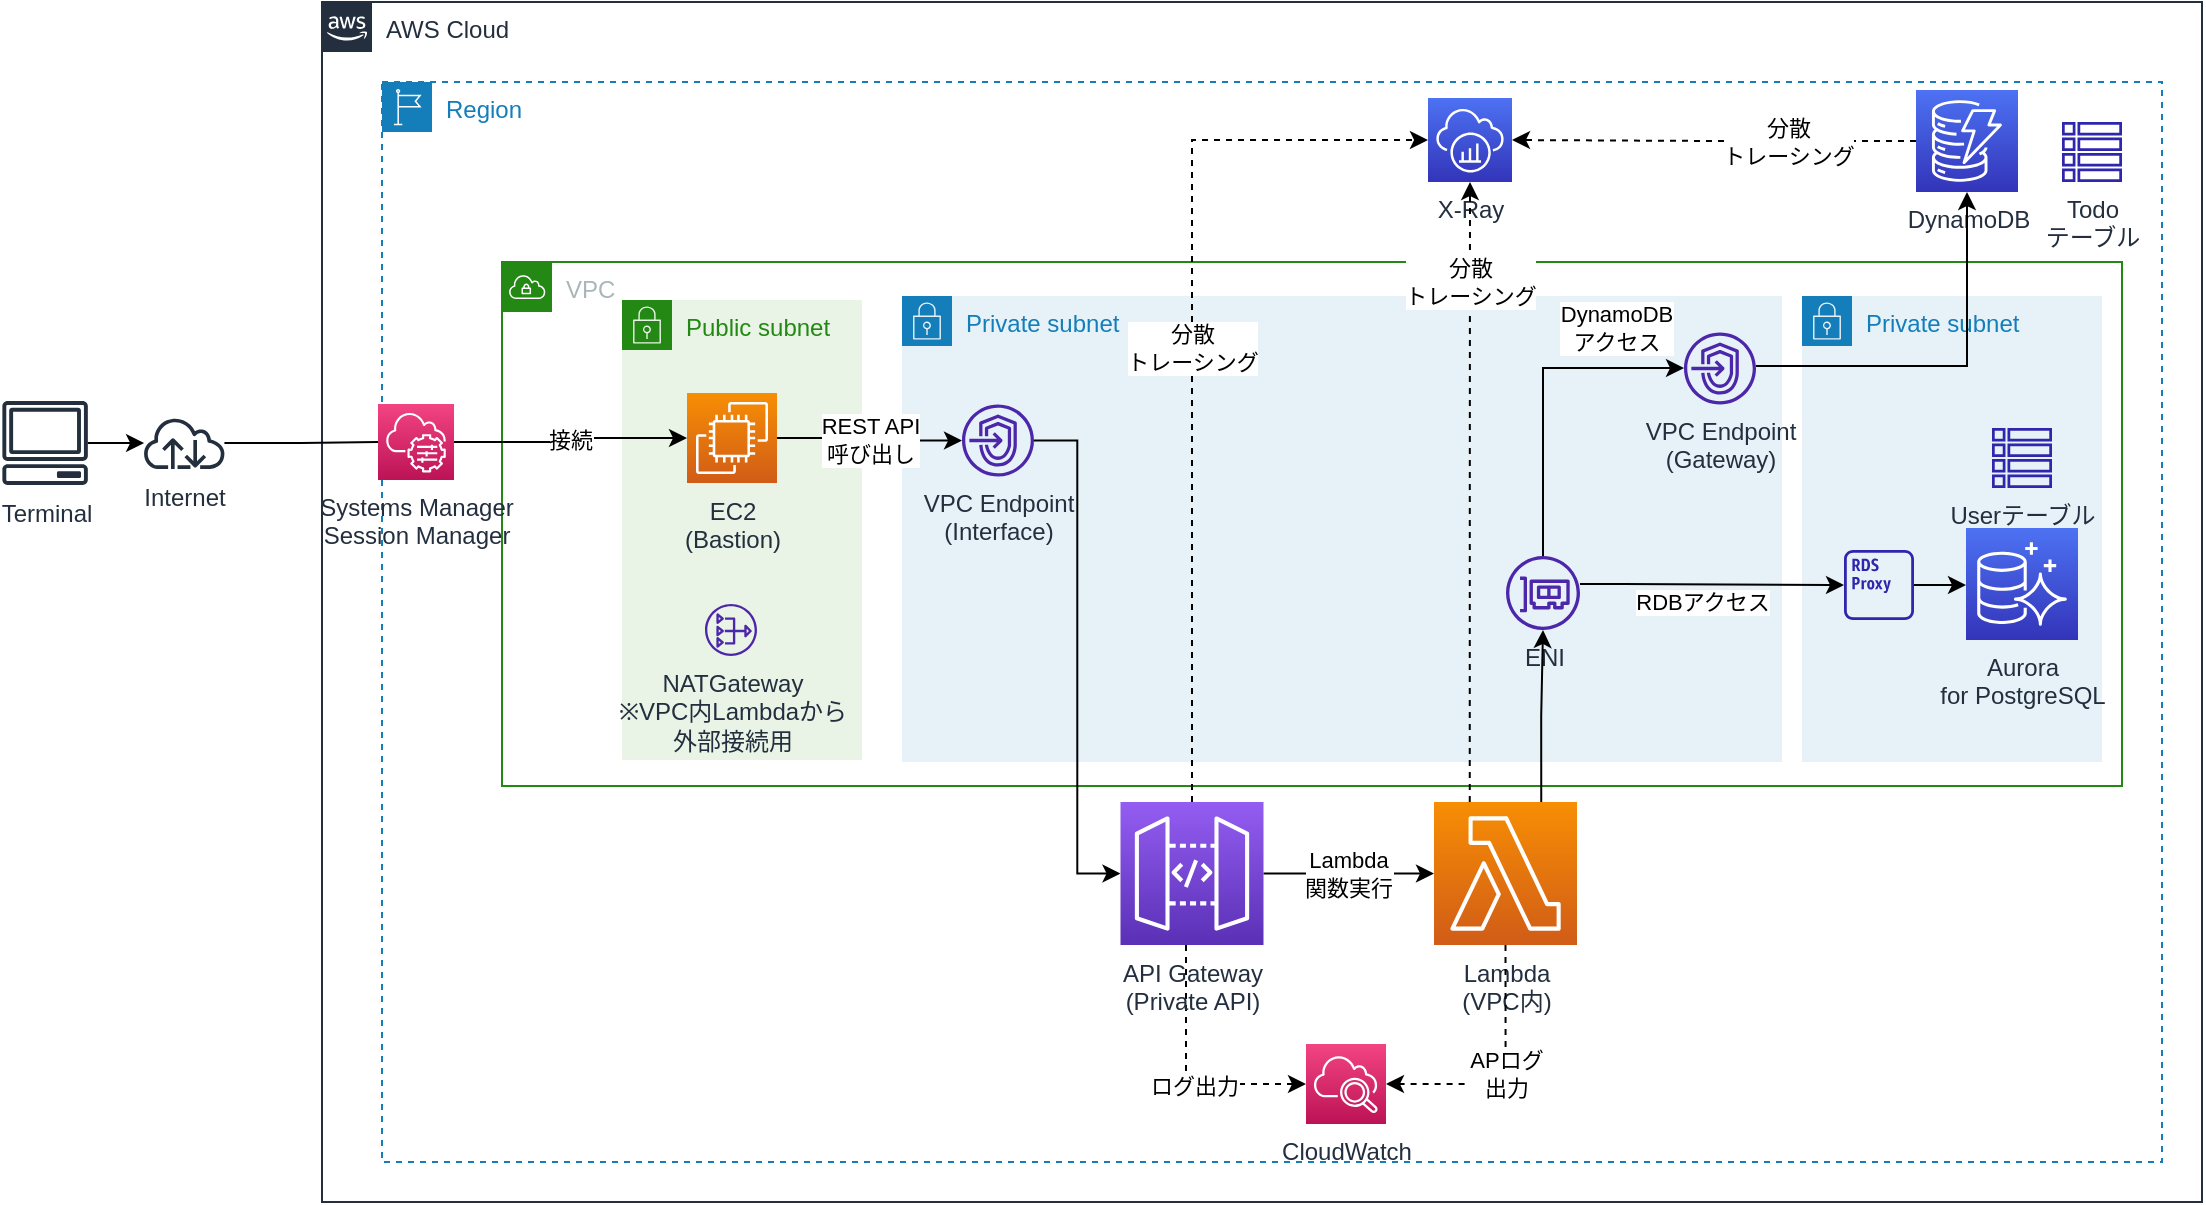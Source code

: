 <mxfile version="20.7.4" type="device" pages="2"><diagram id="Ht1M8jgEwFfnCIfOTk4-" name="Page-1"><mxGraphModel dx="1793" dy="710" grid="1" gridSize="10" guides="1" tooltips="1" connect="1" arrows="1" fold="1" page="1" pageScale="1" pageWidth="1169" pageHeight="827" math="0" shadow="0"><root><mxCell id="0"/><mxCell id="1" parent="0"/><mxCell id="rJHkaKQiRht_rXvInmyD-1" value="AWS Cloud" style="points=[[0,0],[0.25,0],[0.5,0],[0.75,0],[1,0],[1,0.25],[1,0.5],[1,0.75],[1,1],[0.75,1],[0.5,1],[0.25,1],[0,1],[0,0.75],[0,0.5],[0,0.25]];outlineConnect=0;gradientColor=none;html=1;whiteSpace=wrap;fontSize=12;fontStyle=0;container=1;pointerEvents=0;collapsible=0;recursiveResize=0;shape=mxgraph.aws4.group;grIcon=mxgraph.aws4.group_aws_cloud_alt;strokeColor=#232F3E;fillColor=none;verticalAlign=top;align=left;spacingLeft=30;fontColor=#232F3E;dashed=0;" parent="1" vertex="1"><mxGeometry x="210" y="70" width="940" height="600" as="geometry"/></mxCell><mxCell id="M81tk9ODffgYtA-t_urt-1" value="Region" style="points=[[0,0],[0.25,0],[0.5,0],[0.75,0],[1,0],[1,0.25],[1,0.5],[1,0.75],[1,1],[0.75,1],[0.5,1],[0.25,1],[0,1],[0,0.75],[0,0.5],[0,0.25]];outlineConnect=0;gradientColor=none;html=1;whiteSpace=wrap;fontSize=12;fontStyle=0;container=1;pointerEvents=0;collapsible=0;recursiveResize=0;shape=mxgraph.aws4.group;grIcon=mxgraph.aws4.group_region;strokeColor=#147EBA;fillColor=none;verticalAlign=top;align=left;spacingLeft=30;fontColor=#147EBA;dashed=1;" parent="rJHkaKQiRht_rXvInmyD-1" vertex="1"><mxGeometry x="30" y="40" width="890" height="540" as="geometry"/></mxCell><mxCell id="M81tk9ODffgYtA-t_urt-5" value="ログ出力" style="edgeStyle=orthogonalEdgeStyle;rounded=0;orthogonalLoop=1;jettySize=auto;html=1;entryX=0;entryY=0.5;entryDx=0;entryDy=0;entryPerimeter=0;dashed=1;" parent="M81tk9ODffgYtA-t_urt-1" source="rJHkaKQiRht_rXvInmyD-12" target="M81tk9ODffgYtA-t_urt-3" edge="1"><mxGeometry x="0.128" relative="1" as="geometry"><mxPoint y="1" as="offset"/><Array as="points"><mxPoint x="402" y="380"/></Array></mxGeometry></mxCell><mxCell id="M81tk9ODffgYtA-t_urt-3" value="CloudWatch" style="sketch=0;points=[[0,0,0],[0.25,0,0],[0.5,0,0],[0.75,0,0],[1,0,0],[0,1,0],[0.25,1,0],[0.5,1,0],[0.75,1,0],[1,1,0],[0,0.25,0],[0,0.5,0],[0,0.75,0],[1,0.25,0],[1,0.5,0],[1,0.75,0]];points=[[0,0,0],[0.25,0,0],[0.5,0,0],[0.75,0,0],[1,0,0],[0,1,0],[0.25,1,0],[0.5,1,0],[0.75,1,0],[1,1,0],[0,0.25,0],[0,0.5,0],[0,0.75,0],[1,0.25,0],[1,0.5,0],[1,0.75,0]];outlineConnect=0;fontColor=#232F3E;gradientColor=#F34482;gradientDirection=north;fillColor=#BC1356;strokeColor=#ffffff;dashed=0;verticalLabelPosition=bottom;verticalAlign=top;align=center;html=1;fontSize=12;fontStyle=0;aspect=fixed;shape=mxgraph.aws4.resourceIcon;resIcon=mxgraph.aws4.cloudwatch_2;" parent="M81tk9ODffgYtA-t_urt-1" vertex="1"><mxGeometry x="462" y="481" width="40" height="40" as="geometry"/></mxCell><mxCell id="M81tk9ODffgYtA-t_urt-4" value="X-Ray" style="sketch=0;points=[[0,0,0],[0.25,0,0],[0.5,0,0],[0.75,0,0],[1,0,0],[0,1,0],[0.25,1,0],[0.5,1,0],[0.75,1,0],[1,1,0],[0,0.25,0],[0,0.5,0],[0,0.75,0],[1,0.25,0],[1,0.5,0],[1,0.75,0]];outlineConnect=0;fontColor=#232F3E;gradientColor=#4D72F3;gradientDirection=north;fillColor=#3334B9;strokeColor=#ffffff;dashed=0;verticalLabelPosition=bottom;verticalAlign=top;align=center;html=1;fontSize=12;fontStyle=0;aspect=fixed;shape=mxgraph.aws4.resourceIcon;resIcon=mxgraph.aws4.xray;" parent="M81tk9ODffgYtA-t_urt-1" vertex="1"><mxGeometry x="523" y="8" width="42" height="42" as="geometry"/></mxCell><mxCell id="M81tk9ODffgYtA-t_urt-10" value="分散&lt;br&gt;トレーシング" style="edgeStyle=orthogonalEdgeStyle;rounded=0;orthogonalLoop=1;jettySize=auto;html=1;entryX=1;entryY=0.5;entryDx=0;entryDy=0;entryPerimeter=0;dashed=1;exitX=0;exitY=0.5;exitDx=0;exitDy=0;exitPerimeter=0;" parent="M81tk9ODffgYtA-t_urt-1" source="M81tk9ODffgYtA-t_urt-8" target="M81tk9ODffgYtA-t_urt-4" edge="1"><mxGeometry x="-0.365" relative="1" as="geometry"><mxPoint as="offset"/></mxGeometry></mxCell><mxCell id="rJHkaKQiRht_rXvInmyD-7" value="VPC" style="points=[[0,0],[0.25,0],[0.5,0],[0.75,0],[1,0],[1,0.25],[1,0.5],[1,0.75],[1,1],[0.75,1],[0.5,1],[0.25,1],[0,1],[0,0.75],[0,0.5],[0,0.25]];outlineConnect=0;gradientColor=none;html=1;whiteSpace=wrap;fontSize=12;fontStyle=0;container=1;pointerEvents=0;collapsible=0;recursiveResize=0;shape=mxgraph.aws4.group;grIcon=mxgraph.aws4.group_vpc;strokeColor=#248814;fillColor=none;verticalAlign=top;align=left;spacingLeft=30;fontColor=#AAB7B8;dashed=0;" parent="M81tk9ODffgYtA-t_urt-1" vertex="1"><mxGeometry x="60" y="90" width="810" height="262" as="geometry"/></mxCell><mxCell id="rJHkaKQiRht_rXvInmyD-8" value="Private subnet" style="points=[[0,0],[0.25,0],[0.5,0],[0.75,0],[1,0],[1,0.25],[1,0.5],[1,0.75],[1,1],[0.75,1],[0.5,1],[0.25,1],[0,1],[0,0.75],[0,0.5],[0,0.25]];outlineConnect=0;gradientColor=none;html=1;whiteSpace=wrap;fontSize=12;fontStyle=0;container=1;pointerEvents=0;collapsible=0;recursiveResize=0;shape=mxgraph.aws4.group;grIcon=mxgraph.aws4.group_security_group;grStroke=0;strokeColor=#147EBA;fillColor=#E6F2F8;verticalAlign=top;align=left;spacingLeft=30;fontColor=#147EBA;dashed=0;" parent="rJHkaKQiRht_rXvInmyD-7" vertex="1"><mxGeometry x="200" y="17" width="440" height="233" as="geometry"/></mxCell><mxCell id="g5rE84nSCS59Ox80AWrr-3" value="ENI" style="sketch=0;outlineConnect=0;fontColor=#232F3E;gradientColor=none;fillColor=#4D27AA;strokeColor=none;dashed=0;verticalLabelPosition=bottom;verticalAlign=top;align=center;html=1;fontSize=12;fontStyle=0;aspect=fixed;pointerEvents=1;shape=mxgraph.aws4.elastic_network_interface;" parent="rJHkaKQiRht_rXvInmyD-8" vertex="1"><mxGeometry x="302" y="130" width="37" height="37" as="geometry"/></mxCell><mxCell id="nYqGRo5DR5OToJPDR2oZ-7" value="DynamoDB&lt;br&gt;アクセス" style="edgeStyle=orthogonalEdgeStyle;rounded=0;orthogonalLoop=1;jettySize=auto;html=1;" parent="rJHkaKQiRht_rXvInmyD-8" source="g5rE84nSCS59Ox80AWrr-3" target="nYqGRo5DR5OToJPDR2oZ-4" edge="1"><mxGeometry x="0.569" y="20" relative="1" as="geometry"><Array as="points"><mxPoint x="321" y="36"/></Array><mxPoint x="1" as="offset"/></mxGeometry></mxCell><mxCell id="g5rE84nSCS59Ox80AWrr-5" value="VPC Endpoint&lt;br&gt;(Interface)" style="sketch=0;outlineConnect=0;fontColor=#232F3E;gradientColor=none;fillColor=#4D27AA;strokeColor=none;dashed=0;verticalLabelPosition=bottom;verticalAlign=top;align=center;html=1;fontSize=12;fontStyle=0;aspect=fixed;pointerEvents=1;shape=mxgraph.aws4.endpoints;" parent="rJHkaKQiRht_rXvInmyD-8" vertex="1"><mxGeometry x="30" y="54.25" width="36" height="36" as="geometry"/></mxCell><mxCell id="nYqGRo5DR5OToJPDR2oZ-4" value="VPC Endpoint&lt;br&gt;(Gateway)" style="sketch=0;outlineConnect=0;fontColor=#232F3E;gradientColor=none;fillColor=#4D27AA;strokeColor=none;dashed=0;verticalLabelPosition=bottom;verticalAlign=top;align=center;html=1;fontSize=12;fontStyle=0;aspect=fixed;pointerEvents=1;shape=mxgraph.aws4.endpoints;" parent="rJHkaKQiRht_rXvInmyD-8" vertex="1"><mxGeometry x="391" y="18.25" width="36" height="36" as="geometry"/></mxCell><mxCell id="rJHkaKQiRht_rXvInmyD-9" value="Public subnet" style="points=[[0,0],[0.25,0],[0.5,0],[0.75,0],[1,0],[1,0.25],[1,0.5],[1,0.75],[1,1],[0.75,1],[0.5,1],[0.25,1],[0,1],[0,0.75],[0,0.5],[0,0.25]];outlineConnect=0;gradientColor=none;html=1;whiteSpace=wrap;fontSize=12;fontStyle=0;container=1;pointerEvents=0;collapsible=0;recursiveResize=0;shape=mxgraph.aws4.group;grIcon=mxgraph.aws4.group_security_group;grStroke=0;strokeColor=#248814;fillColor=#E9F3E6;verticalAlign=top;align=left;spacingLeft=30;fontColor=#248814;dashed=0;" parent="rJHkaKQiRht_rXvInmyD-7" vertex="1"><mxGeometry x="60" y="19" width="120" height="230" as="geometry"/></mxCell><mxCell id="rJHkaKQiRht_rXvInmyD-10" value="EC2&lt;br&gt;(Bastion)" style="sketch=0;points=[[0,0,0],[0.25,0,0],[0.5,0,0],[0.75,0,0],[1,0,0],[0,1,0],[0.25,1,0],[0.5,1,0],[0.75,1,0],[1,1,0],[0,0.25,0],[0,0.5,0],[0,0.75,0],[1,0.25,0],[1,0.5,0],[1,0.75,0]];outlineConnect=0;fontColor=#232F3E;gradientColor=#F78E04;gradientDirection=north;fillColor=#D05C17;strokeColor=#ffffff;dashed=0;verticalLabelPosition=bottom;verticalAlign=top;align=center;html=1;fontSize=12;fontStyle=0;aspect=fixed;shape=mxgraph.aws4.resourceIcon;resIcon=mxgraph.aws4.ec2;" parent="rJHkaKQiRht_rXvInmyD-9" vertex="1"><mxGeometry x="32.5" y="46.5" width="45" height="45" as="geometry"/></mxCell><mxCell id="uO52zsDwLF9i-WyXfXXc-1" value="NATGateway&lt;br&gt;※VPC内Lambdaから&lt;br&gt;外部接続用" style="sketch=0;outlineConnect=0;fontColor=#232F3E;gradientColor=none;fillColor=#4D27AA;strokeColor=none;dashed=0;verticalLabelPosition=bottom;verticalAlign=top;align=center;html=1;fontSize=12;fontStyle=0;aspect=fixed;pointerEvents=1;shape=mxgraph.aws4.nat_gateway;" parent="rJHkaKQiRht_rXvInmyD-9" vertex="1"><mxGeometry x="41.5" y="152" width="26" height="26" as="geometry"/></mxCell><mxCell id="rJHkaKQiRht_rXvInmyD-19" value="REST API&lt;br&gt;呼び出し" style="edgeStyle=orthogonalEdgeStyle;rounded=0;orthogonalLoop=1;jettySize=auto;html=1;" parent="rJHkaKQiRht_rXvInmyD-7" source="rJHkaKQiRht_rXvInmyD-10" target="g5rE84nSCS59Ox80AWrr-5" edge="1"><mxGeometry relative="1" as="geometry"><mxPoint x="223.5" y="119" as="sourcePoint"/><mxPoint x="230.0" y="91.5" as="targetPoint"/></mxGeometry></mxCell><mxCell id="nYqGRo5DR5OToJPDR2oZ-9" value="Private subnet" style="points=[[0,0],[0.25,0],[0.5,0],[0.75,0],[1,0],[1,0.25],[1,0.5],[1,0.75],[1,1],[0.75,1],[0.5,1],[0.25,1],[0,1],[0,0.75],[0,0.5],[0,0.25]];outlineConnect=0;gradientColor=none;html=1;whiteSpace=wrap;fontSize=12;fontStyle=0;container=1;pointerEvents=0;collapsible=0;recursiveResize=0;shape=mxgraph.aws4.group;grIcon=mxgraph.aws4.group_security_group;grStroke=0;strokeColor=#147EBA;fillColor=#E6F2F8;verticalAlign=top;align=left;spacingLeft=30;fontColor=#147EBA;dashed=0;" parent="rJHkaKQiRht_rXvInmyD-7" vertex="1"><mxGeometry x="650" y="17" width="150" height="233" as="geometry"/></mxCell><mxCell id="nYqGRo5DR5OToJPDR2oZ-10" value="Aurora&lt;br&gt;for PostgreSQL" style="sketch=0;points=[[0,0,0],[0.25,0,0],[0.5,0,0],[0.75,0,0],[1,0,0],[0,1,0],[0.25,1,0],[0.5,1,0],[0.75,1,0],[1,1,0],[0,0.25,0],[0,0.5,0],[0,0.75,0],[1,0.25,0],[1,0.5,0],[1,0.75,0]];outlineConnect=0;fontColor=#232F3E;gradientColor=#4D72F3;gradientDirection=north;fillColor=#3334B9;strokeColor=#ffffff;dashed=0;verticalLabelPosition=bottom;verticalAlign=top;align=center;html=1;fontSize=12;fontStyle=0;aspect=fixed;shape=mxgraph.aws4.resourceIcon;resIcon=mxgraph.aws4.aurora;" parent="nYqGRo5DR5OToJPDR2oZ-9" vertex="1"><mxGeometry x="82" y="116" width="56" height="56" as="geometry"/></mxCell><mxCell id="g5rE84nSCS59Ox80AWrr-2" value="Userテーブル" style="sketch=0;outlineConnect=0;fontColor=#232F3E;gradientColor=none;fillColor=#2E27AD;strokeColor=none;dashed=0;verticalLabelPosition=bottom;verticalAlign=top;align=center;html=1;fontSize=12;fontStyle=0;aspect=fixed;pointerEvents=1;shape=mxgraph.aws4.table;" parent="nYqGRo5DR5OToJPDR2oZ-9" vertex="1"><mxGeometry x="95" y="66" width="30" height="30" as="geometry"/></mxCell><mxCell id="rJHkaKQiRht_rXvInmyD-20" style="edgeStyle=orthogonalEdgeStyle;rounded=0;orthogonalLoop=1;jettySize=auto;html=1;entryX=0;entryY=0.5;entryDx=0;entryDy=0;entryPerimeter=0;" parent="M81tk9ODffgYtA-t_urt-1" source="g5rE84nSCS59Ox80AWrr-5" target="rJHkaKQiRht_rXvInmyD-12" edge="1"><mxGeometry relative="1" as="geometry"><mxPoint x="329.0" y="181.5" as="sourcePoint"/></mxGeometry></mxCell><mxCell id="rJHkaKQiRht_rXvInmyD-11" value="Lambda&lt;br&gt;(VPC内)" style="sketch=0;points=[[0,0,0],[0.25,0,0],[0.5,0,0],[0.75,0,0],[1,0,0],[0,1,0],[0.25,1,0],[0.5,1,0],[0.75,1,0],[1,1,0],[0,0.25,0],[0,0.5,0],[0,0.75,0],[1,0.25,0],[1,0.5,0],[1,0.75,0]];outlineConnect=0;fontColor=#232F3E;gradientColor=#F78E04;gradientDirection=north;fillColor=#D05C17;strokeColor=#ffffff;dashed=0;verticalLabelPosition=bottom;verticalAlign=top;align=center;html=1;fontSize=12;fontStyle=0;aspect=fixed;shape=mxgraph.aws4.resourceIcon;resIcon=mxgraph.aws4.lambda;" parent="M81tk9ODffgYtA-t_urt-1" vertex="1"><mxGeometry x="526" y="360" width="71.5" height="71.5" as="geometry"/></mxCell><mxCell id="nYqGRo5DR5OToJPDR2oZ-6" value="Lambda&lt;br&gt;関数実行" style="edgeStyle=orthogonalEdgeStyle;rounded=0;orthogonalLoop=1;jettySize=auto;html=1;entryX=0;entryY=0.5;entryDx=0;entryDy=0;entryPerimeter=0;" parent="M81tk9ODffgYtA-t_urt-1" source="rJHkaKQiRht_rXvInmyD-12" target="rJHkaKQiRht_rXvInmyD-11" edge="1"><mxGeometry relative="1" as="geometry"/></mxCell><mxCell id="rJHkaKQiRht_rXvInmyD-12" value="API Gateway&lt;br&gt;(Private API)" style="sketch=0;points=[[0,0,0],[0.25,0,0],[0.5,0,0],[0.75,0,0],[1,0,0],[0,1,0],[0.25,1,0],[0.5,1,0],[0.75,1,0],[1,1,0],[0,0.25,0],[0,0.5,0],[0,0.75,0],[1,0.25,0],[1,0.5,0],[1,0.75,0]];outlineConnect=0;fontColor=#232F3E;gradientColor=#945DF2;gradientDirection=north;fillColor=#5A30B5;strokeColor=#ffffff;dashed=0;verticalLabelPosition=bottom;verticalAlign=top;align=center;html=1;fontSize=12;fontStyle=0;aspect=fixed;shape=mxgraph.aws4.resourceIcon;resIcon=mxgraph.aws4.api_gateway;" parent="M81tk9ODffgYtA-t_urt-1" vertex="1"><mxGeometry x="369.25" y="360" width="71.5" height="71.5" as="geometry"/></mxCell><mxCell id="M81tk9ODffgYtA-t_urt-8" value="DynamoDB" style="sketch=0;points=[[0,0,0],[0.25,0,0],[0.5,0,0],[0.75,0,0],[1,0,0],[0,1,0],[0.25,1,0],[0.5,1,0],[0.75,1,0],[1,1,0],[0,0.25,0],[0,0.5,0],[0,0.75,0],[1,0.25,0],[1,0.5,0],[1,0.75,0]];outlineConnect=0;fontColor=#232F3E;gradientColor=#4D72F3;gradientDirection=north;fillColor=#3334B9;strokeColor=#ffffff;dashed=0;verticalLabelPosition=bottom;verticalAlign=top;align=center;html=1;fontSize=12;fontStyle=0;aspect=fixed;shape=mxgraph.aws4.resourceIcon;resIcon=mxgraph.aws4.dynamodb;" parent="M81tk9ODffgYtA-t_urt-1" vertex="1"><mxGeometry x="767" y="4" width="51" height="51" as="geometry"/></mxCell><mxCell id="nYqGRo5DR5OToJPDR2oZ-8" style="edgeStyle=orthogonalEdgeStyle;rounded=0;orthogonalLoop=1;jettySize=auto;html=1;entryX=0.5;entryY=1;entryDx=0;entryDy=0;entryPerimeter=0;" parent="M81tk9ODffgYtA-t_urt-1" source="nYqGRo5DR5OToJPDR2oZ-4" target="M81tk9ODffgYtA-t_urt-8" edge="1"><mxGeometry relative="1" as="geometry"><Array as="points"><mxPoint x="793" y="142"/></Array></mxGeometry></mxCell><mxCell id="rJHkaKQiRht_rXvInmyD-2" value="Terminal" style="sketch=0;outlineConnect=0;fontColor=#232F3E;gradientColor=none;fillColor=#232F3D;strokeColor=none;dashed=0;verticalLabelPosition=bottom;verticalAlign=top;align=center;html=1;fontSize=12;fontStyle=0;aspect=fixed;pointerEvents=1;shape=mxgraph.aws4.client;" parent="M81tk9ODffgYtA-t_urt-1" vertex="1"><mxGeometry x="-190" y="159.5" width="43.11" height="42" as="geometry"/></mxCell><mxCell id="rJHkaKQiRht_rXvInmyD-6" value="接続" style="edgeStyle=orthogonalEdgeStyle;rounded=0;orthogonalLoop=1;jettySize=auto;html=1;startArrow=none;" parent="M81tk9ODffgYtA-t_urt-1" source="uL9s27QlLp2h8kQSzJiS-4" target="rJHkaKQiRht_rXvInmyD-10" edge="1"><mxGeometry relative="1" as="geometry"><mxPoint x="50" y="262" as="targetPoint"/></mxGeometry></mxCell><mxCell id="rJHkaKQiRht_rXvInmyD-3" value="Internet" style="sketch=0;outlineConnect=0;fontColor=#232F3E;gradientColor=none;fillColor=#232F3D;strokeColor=none;dashed=0;verticalLabelPosition=bottom;verticalAlign=top;align=center;html=1;fontSize=12;fontStyle=0;aspect=fixed;pointerEvents=1;shape=mxgraph.aws4.internet;" parent="M81tk9ODffgYtA-t_urt-1" vertex="1"><mxGeometry x="-120" y="167.5" width="42.25" height="26" as="geometry"/></mxCell><mxCell id="rJHkaKQiRht_rXvInmyD-5" style="edgeStyle=orthogonalEdgeStyle;rounded=0;orthogonalLoop=1;jettySize=auto;html=1;" parent="M81tk9ODffgYtA-t_urt-1" source="rJHkaKQiRht_rXvInmyD-2" target="rJHkaKQiRht_rXvInmyD-3" edge="1"><mxGeometry relative="1" as="geometry"/></mxCell><mxCell id="uL9s27QlLp2h8kQSzJiS-4" value="Systems Manager&lt;br&gt;Session Manager" style="sketch=0;points=[[0,0,0],[0.25,0,0],[0.5,0,0],[0.75,0,0],[1,0,0],[0,1,0],[0.25,1,0],[0.5,1,0],[0.75,1,0],[1,1,0],[0,0.25,0],[0,0.5,0],[0,0.75,0],[1,0.25,0],[1,0.5,0],[1,0.75,0]];points=[[0,0,0],[0.25,0,0],[0.5,0,0],[0.75,0,0],[1,0,0],[0,1,0],[0.25,1,0],[0.5,1,0],[0.75,1,0],[1,1,0],[0,0.25,0],[0,0.5,0],[0,0.75,0],[1,0.25,0],[1,0.5,0],[1,0.75,0]];outlineConnect=0;fontColor=#232F3E;gradientColor=#F34482;gradientDirection=north;fillColor=#BC1356;strokeColor=#ffffff;dashed=0;verticalLabelPosition=bottom;verticalAlign=top;align=center;html=1;fontSize=12;fontStyle=0;aspect=fixed;shape=mxgraph.aws4.resourceIcon;resIcon=mxgraph.aws4.systems_manager;" parent="M81tk9ODffgYtA-t_urt-1" vertex="1"><mxGeometry x="-2" y="161" width="38" height="38" as="geometry"/></mxCell><mxCell id="uL9s27QlLp2h8kQSzJiS-5" value="" style="edgeStyle=orthogonalEdgeStyle;rounded=0;orthogonalLoop=1;jettySize=auto;html=1;endArrow=none;" parent="M81tk9ODffgYtA-t_urt-1" source="rJHkaKQiRht_rXvInmyD-3" target="uL9s27QlLp2h8kQSzJiS-4" edge="1"><mxGeometry relative="1" as="geometry"><mxPoint x="128.5" y="180.5" as="targetPoint"/><mxPoint x="-78.791" y="180.5" as="sourcePoint"/></mxGeometry></mxCell><mxCell id="M81tk9ODffgYtA-t_urt-7" value="分散&lt;br&gt;トレーシング" style="edgeStyle=orthogonalEdgeStyle;rounded=0;orthogonalLoop=1;jettySize=auto;html=1;exitX=0.25;exitY=0;exitDx=0;exitDy=0;exitPerimeter=0;dashed=1;entryX=0.5;entryY=1;entryDx=0;entryDy=0;entryPerimeter=0;" parent="M81tk9ODffgYtA-t_urt-1" source="rJHkaKQiRht_rXvInmyD-11" target="M81tk9ODffgYtA-t_urt-4" edge="1"><mxGeometry x="0.679" relative="1" as="geometry"><mxPoint x="721" y="176" as="targetPoint"/><mxPoint as="offset"/></mxGeometry></mxCell><mxCell id="uL9s27QlLp2h8kQSzJiS-2" value="分散&lt;br style=&quot;border-color: var(--border-color);&quot;&gt;トレーシング" style="edgeStyle=orthogonalEdgeStyle;rounded=0;orthogonalLoop=1;jettySize=auto;html=1;entryX=0;entryY=0.5;entryDx=0;entryDy=0;entryPerimeter=0;dashed=1;exitX=0.5;exitY=0;exitDx=0;exitDy=0;exitPerimeter=0;" parent="M81tk9ODffgYtA-t_urt-1" source="rJHkaKQiRht_rXvInmyD-12" target="M81tk9ODffgYtA-t_urt-4" edge="1"><mxGeometry x="0.011" relative="1" as="geometry"><mxPoint as="offset"/><mxPoint x="402" y="370" as="sourcePoint"/></mxGeometry></mxCell><mxCell id="M81tk9ODffgYtA-t_urt-6" value="APログ&lt;br&gt;出力" style="edgeStyle=orthogonalEdgeStyle;rounded=0;orthogonalLoop=1;jettySize=auto;html=1;entryX=1;entryY=0.5;entryDx=0;entryDy=0;entryPerimeter=0;dashed=1;exitX=0.5;exitY=1;exitDx=0;exitDy=0;exitPerimeter=0;" parent="M81tk9ODffgYtA-t_urt-1" source="rJHkaKQiRht_rXvInmyD-11" target="M81tk9ODffgYtA-t_urt-3" edge="1"><mxGeometry relative="1" as="geometry"/></mxCell><mxCell id="HWqCLhfxegmeQF-xG97Q-3" style="edgeStyle=orthogonalEdgeStyle;rounded=0;orthogonalLoop=1;jettySize=auto;html=1;" parent="M81tk9ODffgYtA-t_urt-1" source="HWqCLhfxegmeQF-xG97Q-1" target="nYqGRo5DR5OToJPDR2oZ-10" edge="1"><mxGeometry relative="1" as="geometry"><Array as="points"><mxPoint x="810" y="251"/><mxPoint x="810" y="251"/></Array></mxGeometry></mxCell><mxCell id="HWqCLhfxegmeQF-xG97Q-1" value="" style="sketch=0;outlineConnect=0;fontColor=#232F3E;gradientColor=none;fillColor=#2E27AD;strokeColor=none;dashed=0;verticalLabelPosition=bottom;verticalAlign=top;align=center;html=1;fontSize=12;fontStyle=0;aspect=fixed;pointerEvents=1;shape=mxgraph.aws4.rds_proxy_alt;" parent="M81tk9ODffgYtA-t_urt-1" vertex="1"><mxGeometry x="731" y="234" width="35" height="35" as="geometry"/></mxCell><mxCell id="HWqCLhfxegmeQF-xG97Q-2" value="RDBアクセス" style="edgeStyle=orthogonalEdgeStyle;rounded=0;orthogonalLoop=1;jettySize=auto;html=1;entryX=0;entryY=0.5;entryDx=0;entryDy=0;entryPerimeter=0;endArrow=classic;endFill=1;" parent="M81tk9ODffgYtA-t_urt-1" source="g5rE84nSCS59Ox80AWrr-3" target="HWqCLhfxegmeQF-xG97Q-1" edge="1"><mxGeometry x="-0.075" y="-9" relative="1" as="geometry"><mxPoint x="837.5" y="380.1" as="sourcePoint"/><mxPoint x="1010" y="380" as="targetPoint"/><Array as="points"><mxPoint x="620" y="251"/><mxPoint x="620" y="252"/></Array><mxPoint as="offset"/></mxGeometry></mxCell><mxCell id="g5rE84nSCS59Ox80AWrr-1" value="Todo&lt;br&gt;テーブル" style="sketch=0;outlineConnect=0;fontColor=#232F3E;gradientColor=none;fillColor=#2E27AD;strokeColor=none;dashed=0;verticalLabelPosition=bottom;verticalAlign=top;align=center;html=1;fontSize=12;fontStyle=0;aspect=fixed;pointerEvents=1;shape=mxgraph.aws4.table;" parent="M81tk9ODffgYtA-t_urt-1" vertex="1"><mxGeometry x="840" y="20" width="30" height="30" as="geometry"/></mxCell><mxCell id="g5rE84nSCS59Ox80AWrr-4" style="edgeStyle=orthogonalEdgeStyle;rounded=0;orthogonalLoop=1;jettySize=auto;html=1;exitX=0.75;exitY=0;exitDx=0;exitDy=0;exitPerimeter=0;" parent="M81tk9ODffgYtA-t_urt-1" source="rJHkaKQiRht_rXvInmyD-11" target="g5rE84nSCS59Ox80AWrr-3" edge="1"><mxGeometry relative="1" as="geometry"><mxPoint x="590" y="240" as="targetPoint"/></mxGeometry></mxCell></root></mxGraphModel></diagram><diagram name="old" id="FleFVJaoFSKQmOzFPf-v"><mxGraphModel dx="1808" dy="725" grid="1" gridSize="10" guides="1" tooltips="1" connect="1" arrows="1" fold="1" page="1" pageScale="1" pageWidth="1169" pageHeight="827" math="0" shadow="0"><root><mxCell id="4EWEumJMIvVIf6zmQgXh-0"/><mxCell id="4EWEumJMIvVIf6zmQgXh-1" parent="4EWEumJMIvVIf6zmQgXh-0"/><mxCell id="4EWEumJMIvVIf6zmQgXh-2" value="AWS Cloud" style="points=[[0,0],[0.25,0],[0.5,0],[0.75,0],[1,0],[1,0.25],[1,0.5],[1,0.75],[1,1],[0.75,1],[0.5,1],[0.25,1],[0,1],[0,0.75],[0,0.5],[0,0.25]];outlineConnect=0;gradientColor=none;html=1;whiteSpace=wrap;fontSize=12;fontStyle=0;container=1;pointerEvents=0;collapsible=0;recursiveResize=0;shape=mxgraph.aws4.group;grIcon=mxgraph.aws4.group_aws_cloud_alt;strokeColor=#232F3E;fillColor=none;verticalAlign=top;align=left;spacingLeft=30;fontColor=#232F3E;dashed=0;" vertex="1" parent="4EWEumJMIvVIf6zmQgXh-1"><mxGeometry x="280" y="120" width="790" height="430" as="geometry"/></mxCell><mxCell id="4EWEumJMIvVIf6zmQgXh-3" value="VPC" style="points=[[0,0],[0.25,0],[0.5,0],[0.75,0],[1,0],[1,0.25],[1,0.5],[1,0.75],[1,1],[0.75,1],[0.5,1],[0.25,1],[0,1],[0,0.75],[0,0.5],[0,0.25]];outlineConnect=0;gradientColor=none;html=1;whiteSpace=wrap;fontSize=12;fontStyle=0;container=1;pointerEvents=0;collapsible=0;recursiveResize=0;shape=mxgraph.aws4.group;grIcon=mxgraph.aws4.group_vpc;strokeColor=#248814;fillColor=none;verticalAlign=top;align=left;spacingLeft=30;fontColor=#AAB7B8;dashed=0;" vertex="1" parent="4EWEumJMIvVIf6zmQgXh-2"><mxGeometry x="100" y="98" width="320" height="212" as="geometry"/></mxCell><mxCell id="4EWEumJMIvVIf6zmQgXh-4" value="Private subnet" style="points=[[0,0],[0.25,0],[0.5,0],[0.75,0],[1,0],[1,0.25],[1,0.5],[1,0.75],[1,1],[0.75,1],[0.5,1],[0.25,1],[0,1],[0,0.75],[0,0.5],[0,0.25]];outlineConnect=0;gradientColor=none;html=1;whiteSpace=wrap;fontSize=12;fontStyle=0;container=1;pointerEvents=0;collapsible=0;recursiveResize=0;shape=mxgraph.aws4.group;grIcon=mxgraph.aws4.group_security_group;grStroke=0;strokeColor=#147EBA;fillColor=#E6F2F8;verticalAlign=top;align=left;spacingLeft=30;fontColor=#147EBA;dashed=0;" vertex="1" parent="4EWEumJMIvVIf6zmQgXh-3"><mxGeometry x="180" y="50" width="130" height="150" as="geometry"/></mxCell><mxCell id="4EWEumJMIvVIf6zmQgXh-5" value="VPC&lt;br&gt;Endpoint&lt;br&gt;(interface)" style="sketch=0;outlineConnect=0;fontColor=#232F3E;gradientColor=none;fillColor=#4D27AA;strokeColor=none;dashed=0;verticalLabelPosition=bottom;verticalAlign=top;align=center;html=1;fontSize=12;fontStyle=0;aspect=fixed;pointerEvents=1;shape=mxgraph.aws4.elastic_network_interface;" vertex="1" parent="4EWEumJMIvVIf6zmQgXh-4"><mxGeometry x="50" y="49.5" width="39" height="39" as="geometry"/></mxCell><mxCell id="4EWEumJMIvVIf6zmQgXh-6" value="Public subnet" style="points=[[0,0],[0.25,0],[0.5,0],[0.75,0],[1,0],[1,0.25],[1,0.5],[1,0.75],[1,1],[0.75,1],[0.5,1],[0.25,1],[0,1],[0,0.75],[0,0.5],[0,0.25]];outlineConnect=0;gradientColor=none;html=1;whiteSpace=wrap;fontSize=12;fontStyle=0;container=1;pointerEvents=0;collapsible=0;recursiveResize=0;shape=mxgraph.aws4.group;grIcon=mxgraph.aws4.group_security_group;grStroke=0;strokeColor=#248814;fillColor=#E9F3E6;verticalAlign=top;align=left;spacingLeft=30;fontColor=#248814;dashed=0;" vertex="1" parent="4EWEumJMIvVIf6zmQgXh-3"><mxGeometry x="60" y="50" width="110" height="150" as="geometry"/></mxCell><mxCell id="4EWEumJMIvVIf6zmQgXh-7" value="EC2&lt;br&gt;(Bastion)" style="sketch=0;points=[[0,0,0],[0.25,0,0],[0.5,0,0],[0.75,0,0],[1,0,0],[0,1,0],[0.25,1,0],[0.5,1,0],[0.75,1,0],[1,1,0],[0,0.25,0],[0,0.5,0],[0,0.75,0],[1,0.25,0],[1,0.5,0],[1,0.75,0]];outlineConnect=0;fontColor=#232F3E;gradientColor=#F78E04;gradientDirection=north;fillColor=#D05C17;strokeColor=#ffffff;dashed=0;verticalLabelPosition=bottom;verticalAlign=top;align=center;html=1;fontSize=12;fontStyle=0;aspect=fixed;shape=mxgraph.aws4.resourceIcon;resIcon=mxgraph.aws4.ec2;" vertex="1" parent="4EWEumJMIvVIf6zmQgXh-6"><mxGeometry x="32.5" y="46.5" width="45" height="45" as="geometry"/></mxCell><mxCell id="4EWEumJMIvVIf6zmQgXh-8" value="REST API&lt;br&gt;呼び出し" style="edgeStyle=orthogonalEdgeStyle;rounded=0;orthogonalLoop=1;jettySize=auto;html=1;" edge="1" parent="4EWEumJMIvVIf6zmQgXh-3" source="4EWEumJMIvVIf6zmQgXh-7" target="4EWEumJMIvVIf6zmQgXh-5"><mxGeometry relative="1" as="geometry"/></mxCell><mxCell id="4EWEumJMIvVIf6zmQgXh-9" value="APログ&lt;br&gt;出力" style="edgeStyle=orthogonalEdgeStyle;rounded=0;orthogonalLoop=1;jettySize=auto;html=1;entryX=1;entryY=0.5;entryDx=0;entryDy=0;entryPerimeter=0;dashed=1;exitX=0.5;exitY=1;exitDx=0;exitDy=0;exitPerimeter=0;" edge="1" parent="4EWEumJMIvVIf6zmQgXh-2" source="4EWEumJMIvVIf6zmQgXh-12" target="4EWEumJMIvVIf6zmQgXh-19"><mxGeometry relative="1" as="geometry"/></mxCell><mxCell id="4EWEumJMIvVIf6zmQgXh-10" value="分散&lt;br&gt;トレーシング" style="edgeStyle=orthogonalEdgeStyle;rounded=0;orthogonalLoop=1;jettySize=auto;html=1;exitX=0.5;exitY=0;exitDx=0;exitDy=0;exitPerimeter=0;dashed=1;entryX=0.5;entryY=1;entryDx=0;entryDy=0;entryPerimeter=0;" edge="1" parent="4EWEumJMIvVIf6zmQgXh-2" source="4EWEumJMIvVIf6zmQgXh-12" target="4EWEumJMIvVIf6zmQgXh-20"><mxGeometry x="-0.516" y="2" relative="1" as="geometry"><mxPoint x="601" y="110" as="targetPoint"/><mxPoint as="offset"/></mxGeometry></mxCell><mxCell id="4EWEumJMIvVIf6zmQgXh-11" style="edgeStyle=orthogonalEdgeStyle;rounded=0;orthogonalLoop=1;jettySize=auto;html=1;entryX=0;entryY=0.5;entryDx=0;entryDy=0;entryPerimeter=0;dashed=1;" edge="1" parent="4EWEumJMIvVIf6zmQgXh-2" source="4EWEumJMIvVIf6zmQgXh-12" target="4EWEumJMIvVIf6zmQgXh-22"><mxGeometry relative="1" as="geometry"/></mxCell><mxCell id="4EWEumJMIvVIf6zmQgXh-12" value="Lambda" style="sketch=0;points=[[0,0,0],[0.25,0,0],[0.5,0,0],[0.75,0,0],[1,0,0],[0,1,0],[0.25,1,0],[0.5,1,0],[0.75,1,0],[1,1,0],[0,0.25,0],[0,0.5,0],[0,0.75,0],[1,0.25,0],[1,0.5,0],[1,0.75,0]];outlineConnect=0;fontColor=#232F3E;gradientColor=#F78E04;gradientDirection=north;fillColor=#D05C17;strokeColor=#ffffff;dashed=0;verticalLabelPosition=bottom;verticalAlign=top;align=center;html=1;fontSize=12;fontStyle=0;aspect=fixed;shape=mxgraph.aws4.resourceIcon;resIcon=mxgraph.aws4.lambda;" vertex="1" parent="4EWEumJMIvVIf6zmQgXh-2"><mxGeometry x="540" y="181" width="71.5" height="71.5" as="geometry"/></mxCell><mxCell id="4EWEumJMIvVIf6zmQgXh-13" style="edgeStyle=orthogonalEdgeStyle;rounded=0;orthogonalLoop=1;jettySize=auto;html=1;entryX=0;entryY=0.5;entryDx=0;entryDy=0;entryPerimeter=0;" edge="1" parent="4EWEumJMIvVIf6zmQgXh-2" source="4EWEumJMIvVIf6zmQgXh-16" target="4EWEumJMIvVIf6zmQgXh-12"><mxGeometry relative="1" as="geometry"/></mxCell><mxCell id="4EWEumJMIvVIf6zmQgXh-14" value="ログ出力" style="edgeStyle=orthogonalEdgeStyle;rounded=0;orthogonalLoop=1;jettySize=auto;html=1;entryX=0;entryY=0.5;entryDx=0;entryDy=0;entryPerimeter=0;dashed=1;" edge="1" parent="4EWEumJMIvVIf6zmQgXh-2" source="4EWEumJMIvVIf6zmQgXh-16" target="4EWEumJMIvVIf6zmQgXh-19"><mxGeometry x="0.128" relative="1" as="geometry"><mxPoint y="1" as="offset"/></mxGeometry></mxCell><mxCell id="4EWEumJMIvVIf6zmQgXh-15" value="分散&lt;br style=&quot;border-color: var(--border-color);&quot;&gt;トレーシング" style="edgeStyle=orthogonalEdgeStyle;rounded=0;orthogonalLoop=1;jettySize=auto;html=1;entryX=0;entryY=0.5;entryDx=0;entryDy=0;entryPerimeter=0;exitX=0.5;exitY=0;exitDx=0;exitDy=0;exitPerimeter=0;dashed=1;" edge="1" parent="4EWEumJMIvVIf6zmQgXh-2" source="4EWEumJMIvVIf6zmQgXh-16" target="4EWEumJMIvVIf6zmQgXh-20"><mxGeometry x="-0.787" relative="1" as="geometry"><mxPoint as="offset"/></mxGeometry></mxCell><mxCell id="4EWEumJMIvVIf6zmQgXh-16" value="API&lt;br&gt;Gateway&lt;br&gt;(Private API)" style="sketch=0;points=[[0,0,0],[0.25,0,0],[0.5,0,0],[0.75,0,0],[1,0,0],[0,1,0],[0.25,1,0],[0.5,1,0],[0.75,1,0],[1,1,0],[0,0.25,0],[0,0.5,0],[0,0.75,0],[1,0.25,0],[1,0.5,0],[1,0.75,0]];outlineConnect=0;fontColor=#232F3E;gradientColor=#945DF2;gradientDirection=north;fillColor=#5A30B5;strokeColor=#ffffff;dashed=0;verticalLabelPosition=bottom;verticalAlign=top;align=center;html=1;fontSize=12;fontStyle=0;aspect=fixed;shape=mxgraph.aws4.resourceIcon;resIcon=mxgraph.aws4.api_gateway;" vertex="1" parent="4EWEumJMIvVIf6zmQgXh-2"><mxGeometry x="426" y="181" width="71.5" height="71.5" as="geometry"/></mxCell><mxCell id="4EWEumJMIvVIf6zmQgXh-17" style="edgeStyle=orthogonalEdgeStyle;rounded=0;orthogonalLoop=1;jettySize=auto;html=1;" edge="1" parent="4EWEumJMIvVIf6zmQgXh-2" source="4EWEumJMIvVIf6zmQgXh-5" target="4EWEumJMIvVIf6zmQgXh-16"><mxGeometry relative="1" as="geometry"/></mxCell><mxCell id="4EWEumJMIvVIf6zmQgXh-18" value="Region" style="points=[[0,0],[0.25,0],[0.5,0],[0.75,0],[1,0],[1,0.25],[1,0.5],[1,0.75],[1,1],[0.75,1],[0.5,1],[0.25,1],[0,1],[0,0.75],[0,0.5],[0,0.25]];outlineConnect=0;gradientColor=none;html=1;whiteSpace=wrap;fontSize=12;fontStyle=0;container=1;pointerEvents=0;collapsible=0;recursiveResize=0;shape=mxgraph.aws4.group;grIcon=mxgraph.aws4.group_region;strokeColor=#147EBA;fillColor=none;verticalAlign=top;align=left;spacingLeft=30;fontColor=#147EBA;dashed=1;" vertex="1" parent="4EWEumJMIvVIf6zmQgXh-2"><mxGeometry x="30" y="40" width="740" height="370" as="geometry"/></mxCell><mxCell id="4EWEumJMIvVIf6zmQgXh-19" value="CloudWatch" style="sketch=0;points=[[0,0,0],[0.25,0,0],[0.5,0,0],[0.75,0,0],[1,0,0],[0,1,0],[0.25,1,0],[0.5,1,0],[0.75,1,0],[1,1,0],[0,0.25,0],[0,0.5,0],[0,0.75,0],[1,0.25,0],[1,0.5,0],[1,0.75,0]];points=[[0,0,0],[0.25,0,0],[0.5,0,0],[0.75,0,0],[1,0,0],[0,1,0],[0.25,1,0],[0.5,1,0],[0.75,1,0],[1,1,0],[0,0.25,0],[0,0.5,0],[0,0.75,0],[1,0.25,0],[1,0.5,0],[1,0.75,0]];outlineConnect=0;fontColor=#232F3E;gradientColor=#F34482;gradientDirection=north;fillColor=#BC1356;strokeColor=#ffffff;dashed=0;verticalLabelPosition=bottom;verticalAlign=top;align=center;html=1;fontSize=12;fontStyle=0;aspect=fixed;shape=mxgraph.aws4.resourceIcon;resIcon=mxgraph.aws4.cloudwatch_2;" vertex="1" parent="4EWEumJMIvVIf6zmQgXh-18"><mxGeometry x="467.5" y="290" width="40" height="40" as="geometry"/></mxCell><mxCell id="4EWEumJMIvVIf6zmQgXh-20" value="X-Ray" style="sketch=0;points=[[0,0,0],[0.25,0,0],[0.5,0,0],[0.75,0,0],[1,0,0],[0,1,0],[0.25,1,0],[0.5,1,0],[0.75,1,0],[1,1,0],[0,0.25,0],[0,0.5,0],[0,0.75,0],[1,0.25,0],[1,0.5,0],[1,0.75,0]];outlineConnect=0;fontColor=#232F3E;gradientColor=#4D72F3;gradientDirection=north;fillColor=#3334B9;strokeColor=#ffffff;dashed=0;verticalLabelPosition=bottom;verticalAlign=top;align=center;html=1;fontSize=12;fontStyle=0;aspect=fixed;shape=mxgraph.aws4.resourceIcon;resIcon=mxgraph.aws4.xray;" vertex="1" parent="4EWEumJMIvVIf6zmQgXh-18"><mxGeometry x="524" y="14" width="42" height="42" as="geometry"/></mxCell><mxCell id="4EWEumJMIvVIf6zmQgXh-21" value="分散&lt;br&gt;トレーシング" style="edgeStyle=orthogonalEdgeStyle;rounded=0;orthogonalLoop=1;jettySize=auto;html=1;entryX=1;entryY=0.5;entryDx=0;entryDy=0;entryPerimeter=0;dashed=1;exitX=0.5;exitY=0;exitDx=0;exitDy=0;exitPerimeter=0;" edge="1" parent="4EWEumJMIvVIf6zmQgXh-18" source="4EWEumJMIvVIf6zmQgXh-22" target="4EWEumJMIvVIf6zmQgXh-20"><mxGeometry x="-0.796" relative="1" as="geometry"><mxPoint as="offset"/></mxGeometry></mxCell><mxCell id="4EWEumJMIvVIf6zmQgXh-22" value="DynamoDB" style="sketch=0;points=[[0,0,0],[0.25,0,0],[0.5,0,0],[0.75,0,0],[1,0,0],[0,1,0],[0.25,1,0],[0.5,1,0],[0.75,1,0],[1,1,0],[0,0.25,0],[0,0.5,0],[0,0.75,0],[1,0.25,0],[1,0.5,0],[1,0.75,0]];outlineConnect=0;fontColor=#232F3E;gradientColor=#4D72F3;gradientDirection=north;fillColor=#3334B9;strokeColor=#ffffff;dashed=0;verticalLabelPosition=bottom;verticalAlign=top;align=center;html=1;fontSize=12;fontStyle=0;aspect=fixed;shape=mxgraph.aws4.resourceIcon;resIcon=mxgraph.aws4.dynamodb;" vertex="1" parent="4EWEumJMIvVIf6zmQgXh-18"><mxGeometry x="640" y="142" width="68" height="68" as="geometry"/></mxCell><mxCell id="4EWEumJMIvVIf6zmQgXh-23" style="edgeStyle=orthogonalEdgeStyle;rounded=0;orthogonalLoop=1;jettySize=auto;html=1;" edge="1" parent="4EWEumJMIvVIf6zmQgXh-1" source="4EWEumJMIvVIf6zmQgXh-24" target="4EWEumJMIvVIf6zmQgXh-26"><mxGeometry relative="1" as="geometry"/></mxCell><mxCell id="4EWEumJMIvVIf6zmQgXh-24" value="Terminal" style="sketch=0;outlineConnect=0;fontColor=#232F3E;gradientColor=none;fillColor=#232F3D;strokeColor=none;dashed=0;verticalLabelPosition=bottom;verticalAlign=top;align=center;html=1;fontSize=12;fontStyle=0;aspect=fixed;pointerEvents=1;shape=mxgraph.aws4.client;" vertex="1" parent="4EWEumJMIvVIf6zmQgXh-1"><mxGeometry x="130" y="316" width="43.11" height="42" as="geometry"/></mxCell><mxCell id="4EWEumJMIvVIf6zmQgXh-25" value="接続" style="edgeStyle=orthogonalEdgeStyle;rounded=0;orthogonalLoop=1;jettySize=auto;html=1;startArrow=none;" edge="1" parent="4EWEumJMIvVIf6zmQgXh-1" source="4EWEumJMIvVIf6zmQgXh-27" target="4EWEumJMIvVIf6zmQgXh-7"><mxGeometry relative="1" as="geometry"><mxPoint x="370" y="340" as="targetPoint"/></mxGeometry></mxCell><mxCell id="4EWEumJMIvVIf6zmQgXh-26" value="Internet" style="sketch=0;outlineConnect=0;fontColor=#232F3E;gradientColor=none;fillColor=#232F3D;strokeColor=none;dashed=0;verticalLabelPosition=bottom;verticalAlign=top;align=center;html=1;fontSize=12;fontStyle=0;aspect=fixed;pointerEvents=1;shape=mxgraph.aws4.internet;" vertex="1" parent="4EWEumJMIvVIf6zmQgXh-1"><mxGeometry x="200" y="324" width="42.25" height="26" as="geometry"/></mxCell><mxCell id="4EWEumJMIvVIf6zmQgXh-27" value="Systems Manager&lt;br&gt;Session Manager" style="sketch=0;points=[[0,0,0],[0.25,0,0],[0.5,0,0],[0.75,0,0],[1,0,0],[0,1,0],[0.25,1,0],[0.5,1,0],[0.75,1,0],[1,1,0],[0,0.25,0],[0,0.5,0],[0,0.75,0],[1,0.25,0],[1,0.5,0],[1,0.75,0]];points=[[0,0,0],[0.25,0,0],[0.5,0,0],[0.75,0,0],[1,0,0],[0,1,0],[0.25,1,0],[0.5,1,0],[0.75,1,0],[1,1,0],[0,0.25,0],[0,0.5,0],[0,0.75,0],[1,0.25,0],[1,0.5,0],[1,0.75,0]];outlineConnect=0;fontColor=#232F3E;gradientColor=#F34482;gradientDirection=north;fillColor=#BC1356;strokeColor=#ffffff;dashed=0;verticalLabelPosition=bottom;verticalAlign=top;align=center;html=1;fontSize=12;fontStyle=0;aspect=fixed;shape=mxgraph.aws4.resourceIcon;resIcon=mxgraph.aws4.systems_manager;" vertex="1" parent="4EWEumJMIvVIf6zmQgXh-1"><mxGeometry x="318" y="317.5" width="38" height="38" as="geometry"/></mxCell><mxCell id="4EWEumJMIvVIf6zmQgXh-28" value="" style="edgeStyle=orthogonalEdgeStyle;rounded=0;orthogonalLoop=1;jettySize=auto;html=1;endArrow=none;" edge="1" parent="4EWEumJMIvVIf6zmQgXh-1" source="4EWEumJMIvVIf6zmQgXh-26" target="4EWEumJMIvVIf6zmQgXh-27"><mxGeometry relative="1" as="geometry"><mxPoint x="448.5" y="337" as="targetPoint"/><mxPoint x="241.209" y="337" as="sourcePoint"/></mxGeometry></mxCell></root></mxGraphModel></diagram></mxfile>